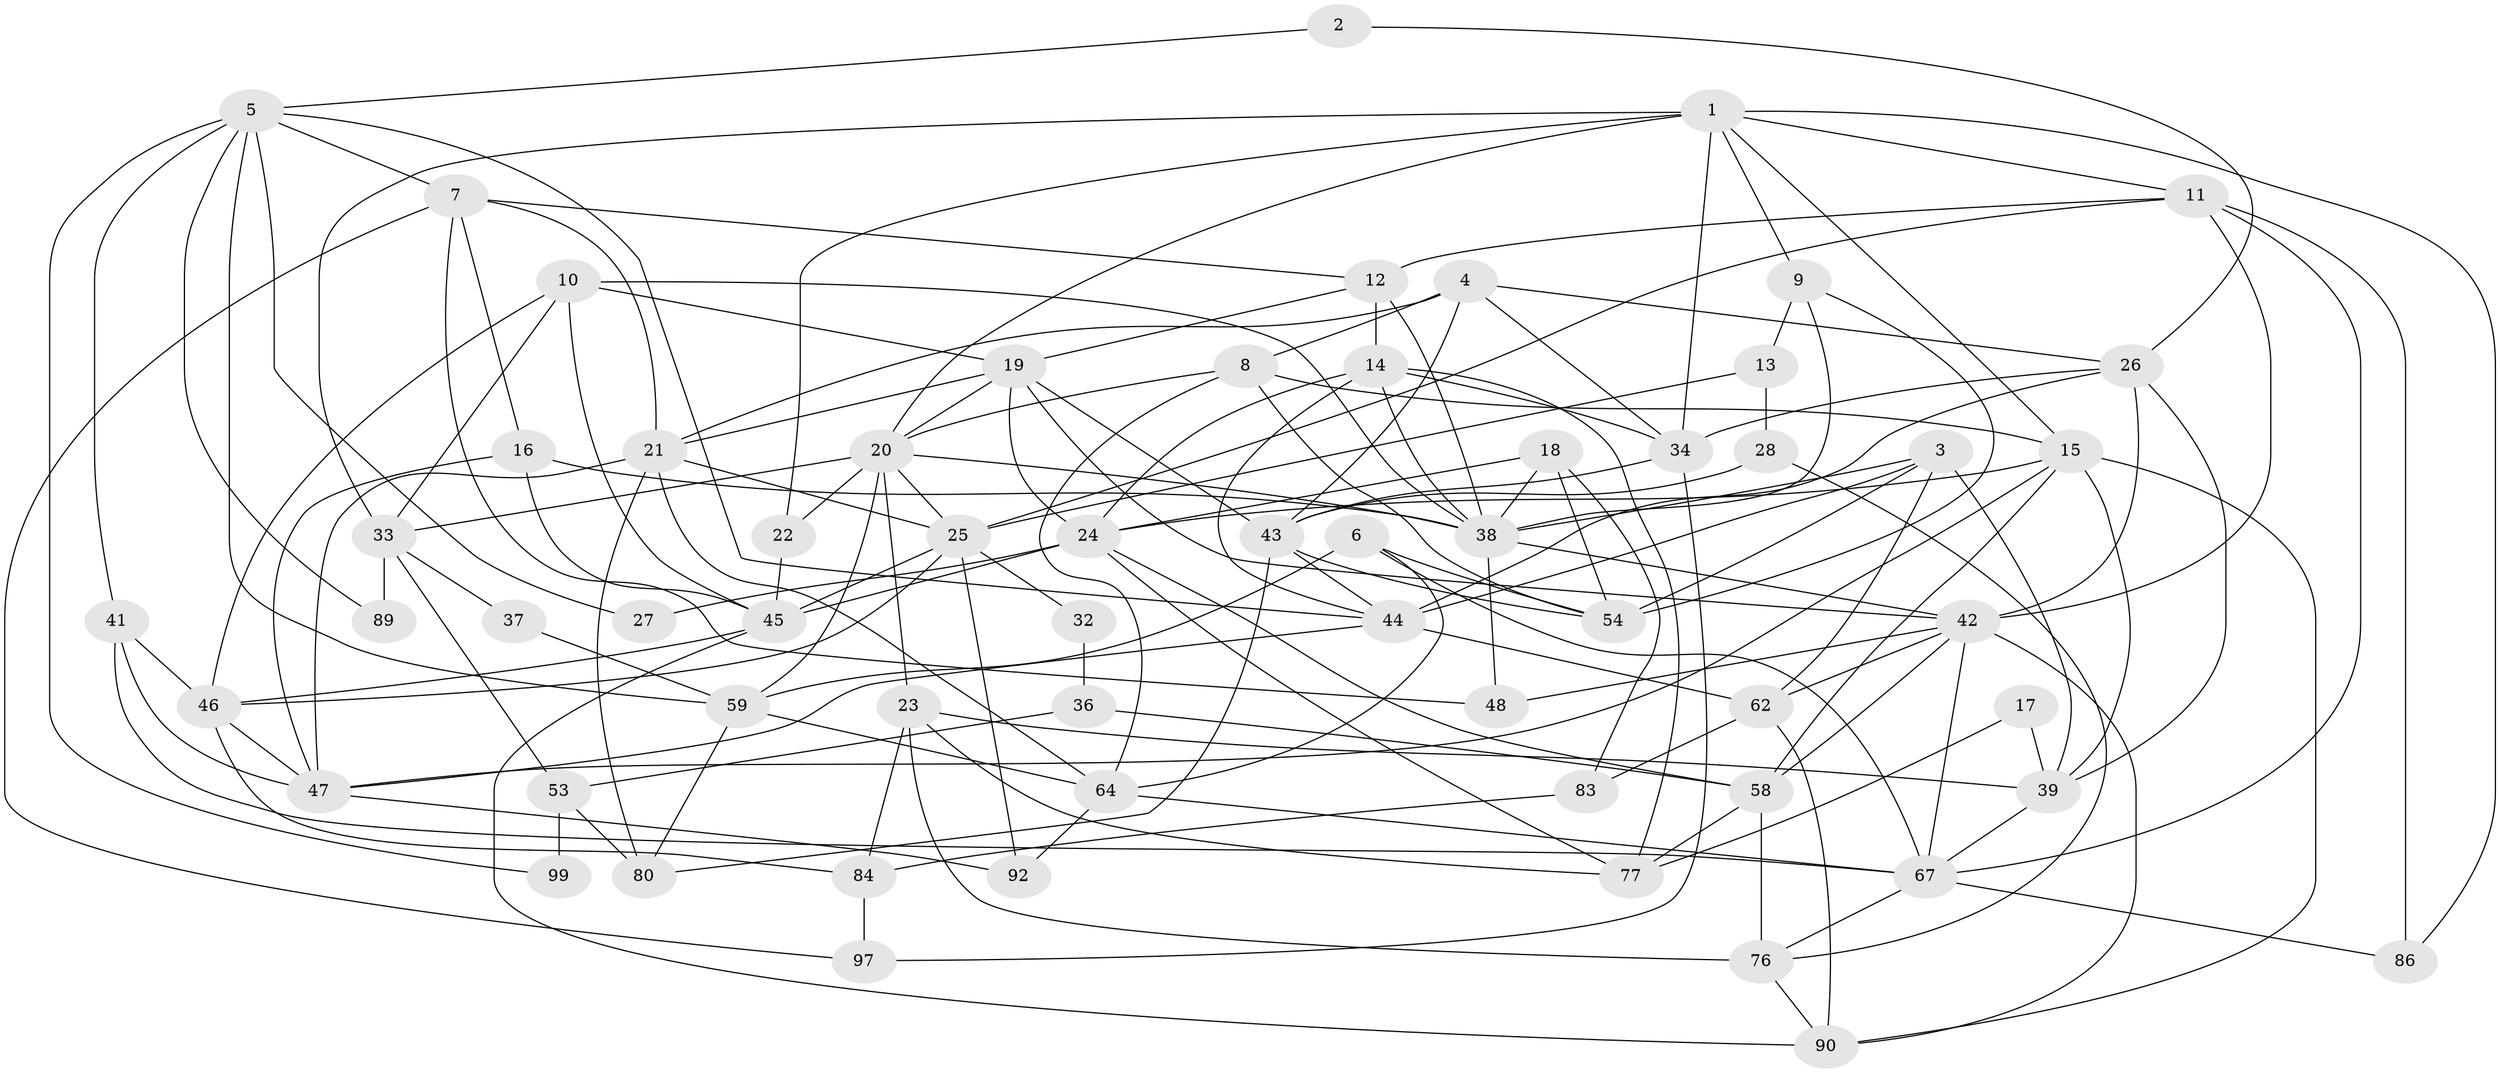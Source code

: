 // original degree distribution, {4: 0.34, 2: 0.11, 3: 0.26, 5: 0.14, 6: 0.12, 7: 0.02, 8: 0.01}
// Generated by graph-tools (version 1.1) at 2025/38/02/21/25 10:38:59]
// undirected, 61 vertices, 156 edges
graph export_dot {
graph [start="1"]
  node [color=gray90,style=filled];
  1 [super="+57"];
  2;
  3 [super="+50"];
  4 [super="+74"];
  5 [super="+95"];
  6 [super="+31"];
  7 [super="+49"];
  8 [super="+72"];
  9;
  10 [super="+51"];
  11 [super="+30"];
  12;
  13 [super="+65"];
  14 [super="+52"];
  15 [super="+29"];
  16 [super="+98"];
  17;
  18;
  19 [super="+40"];
  20 [super="+81"];
  21 [super="+35"];
  22;
  23 [super="+61"];
  24 [super="+66"];
  25 [super="+60"];
  26 [super="+87"];
  27;
  28;
  32;
  33;
  34 [super="+63"];
  36;
  37;
  38 [super="+94"];
  39 [super="+68"];
  41 [super="+56"];
  42 [super="+70"];
  43 [super="+79"];
  44 [super="+71"];
  45 [super="+73"];
  46 [super="+69"];
  47 [super="+55"];
  48;
  53 [super="+78"];
  54 [super="+88"];
  58 [super="+100"];
  59;
  62 [super="+91"];
  64 [super="+75"];
  67 [super="+85"];
  76;
  77 [super="+96"];
  80 [super="+82"];
  83;
  84;
  86;
  89;
  90 [super="+93"];
  92;
  97;
  99;
  1 -- 15;
  1 -- 9;
  1 -- 33;
  1 -- 34;
  1 -- 22;
  1 -- 86;
  1 -- 20;
  1 -- 11;
  2 -- 26;
  2 -- 5;
  3 -- 44;
  3 -- 62;
  3 -- 38;
  3 -- 54;
  3 -- 39;
  4 -- 34;
  4 -- 43;
  4 -- 21;
  4 -- 8;
  4 -- 26;
  5 -- 7;
  5 -- 41;
  5 -- 99;
  5 -- 89;
  5 -- 27;
  5 -- 44;
  5 -- 59;
  6 -- 64;
  6 -- 59;
  6 -- 67;
  6 -- 54;
  7 -- 21;
  7 -- 97;
  7 -- 48;
  7 -- 12;
  7 -- 16;
  8 -- 64;
  8 -- 20;
  8 -- 15;
  8 -- 54;
  9 -- 54;
  9 -- 13;
  9 -- 38;
  10 -- 46 [weight=2];
  10 -- 33;
  10 -- 38;
  10 -- 19;
  10 -- 45;
  11 -- 12;
  11 -- 42;
  11 -- 86;
  11 -- 25;
  11 -- 67;
  12 -- 38;
  12 -- 19;
  12 -- 14;
  13 -- 28;
  13 -- 25;
  14 -- 24;
  14 -- 77;
  14 -- 38;
  14 -- 34;
  14 -- 44 [weight=2];
  15 -- 58;
  15 -- 90;
  15 -- 47;
  15 -- 24;
  15 -- 39;
  16 -- 38;
  16 -- 45;
  16 -- 47;
  17 -- 39;
  17 -- 77;
  18 -- 83;
  18 -- 24;
  18 -- 38;
  18 -- 54;
  19 -- 42 [weight=2];
  19 -- 24;
  19 -- 43;
  19 -- 20;
  19 -- 21;
  20 -- 22;
  20 -- 25;
  20 -- 33;
  20 -- 23;
  20 -- 59;
  20 -- 38;
  21 -- 25;
  21 -- 80;
  21 -- 47 [weight=2];
  21 -- 64;
  22 -- 45;
  23 -- 76;
  23 -- 77;
  23 -- 84;
  23 -- 39;
  24 -- 27;
  24 -- 77;
  24 -- 58;
  24 -- 45;
  25 -- 32;
  25 -- 45;
  25 -- 92;
  25 -- 46;
  26 -- 39;
  26 -- 34;
  26 -- 44;
  26 -- 42;
  28 -- 76;
  28 -- 43;
  32 -- 36;
  33 -- 37;
  33 -- 89;
  33 -- 53;
  34 -- 97;
  34 -- 43;
  36 -- 58;
  36 -- 53;
  37 -- 59;
  38 -- 48;
  38 -- 42;
  39 -- 67;
  41 -- 46;
  41 -- 67;
  41 -- 47;
  42 -- 48;
  42 -- 58;
  42 -- 90;
  42 -- 62;
  42 -- 67;
  43 -- 80;
  43 -- 54;
  43 -- 44;
  44 -- 47;
  44 -- 62;
  45 -- 90;
  45 -- 46;
  46 -- 47;
  46 -- 84;
  47 -- 92;
  53 -- 80 [weight=2];
  53 -- 99;
  58 -- 76;
  58 -- 77;
  59 -- 64;
  59 -- 80;
  62 -- 83;
  62 -- 90;
  64 -- 67;
  64 -- 92;
  67 -- 76;
  67 -- 86;
  76 -- 90;
  83 -- 84;
  84 -- 97;
}

